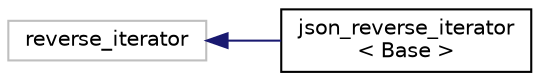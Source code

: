 digraph "Graphical Class Hierarchy"
{
 // LATEX_PDF_SIZE
  edge [fontname="Helvetica",fontsize="10",labelfontname="Helvetica",labelfontsize="10"];
  node [fontname="Helvetica",fontsize="10",shape=record];
  rankdir="LR";
  Node46 [label="reverse_iterator",height=0.2,width=0.4,color="grey75", fillcolor="white", style="filled",tooltip=" "];
  Node46 -> Node0 [dir="back",color="midnightblue",fontsize="10",style="solid",fontname="Helvetica"];
  Node0 [label="json_reverse_iterator\l\< Base \>",height=0.2,width=0.4,color="black", fillcolor="white", style="filled",URL="$classdetail_1_1json__reverse__iterator.html",tooltip="a template for a reverse iterator class"];
}
